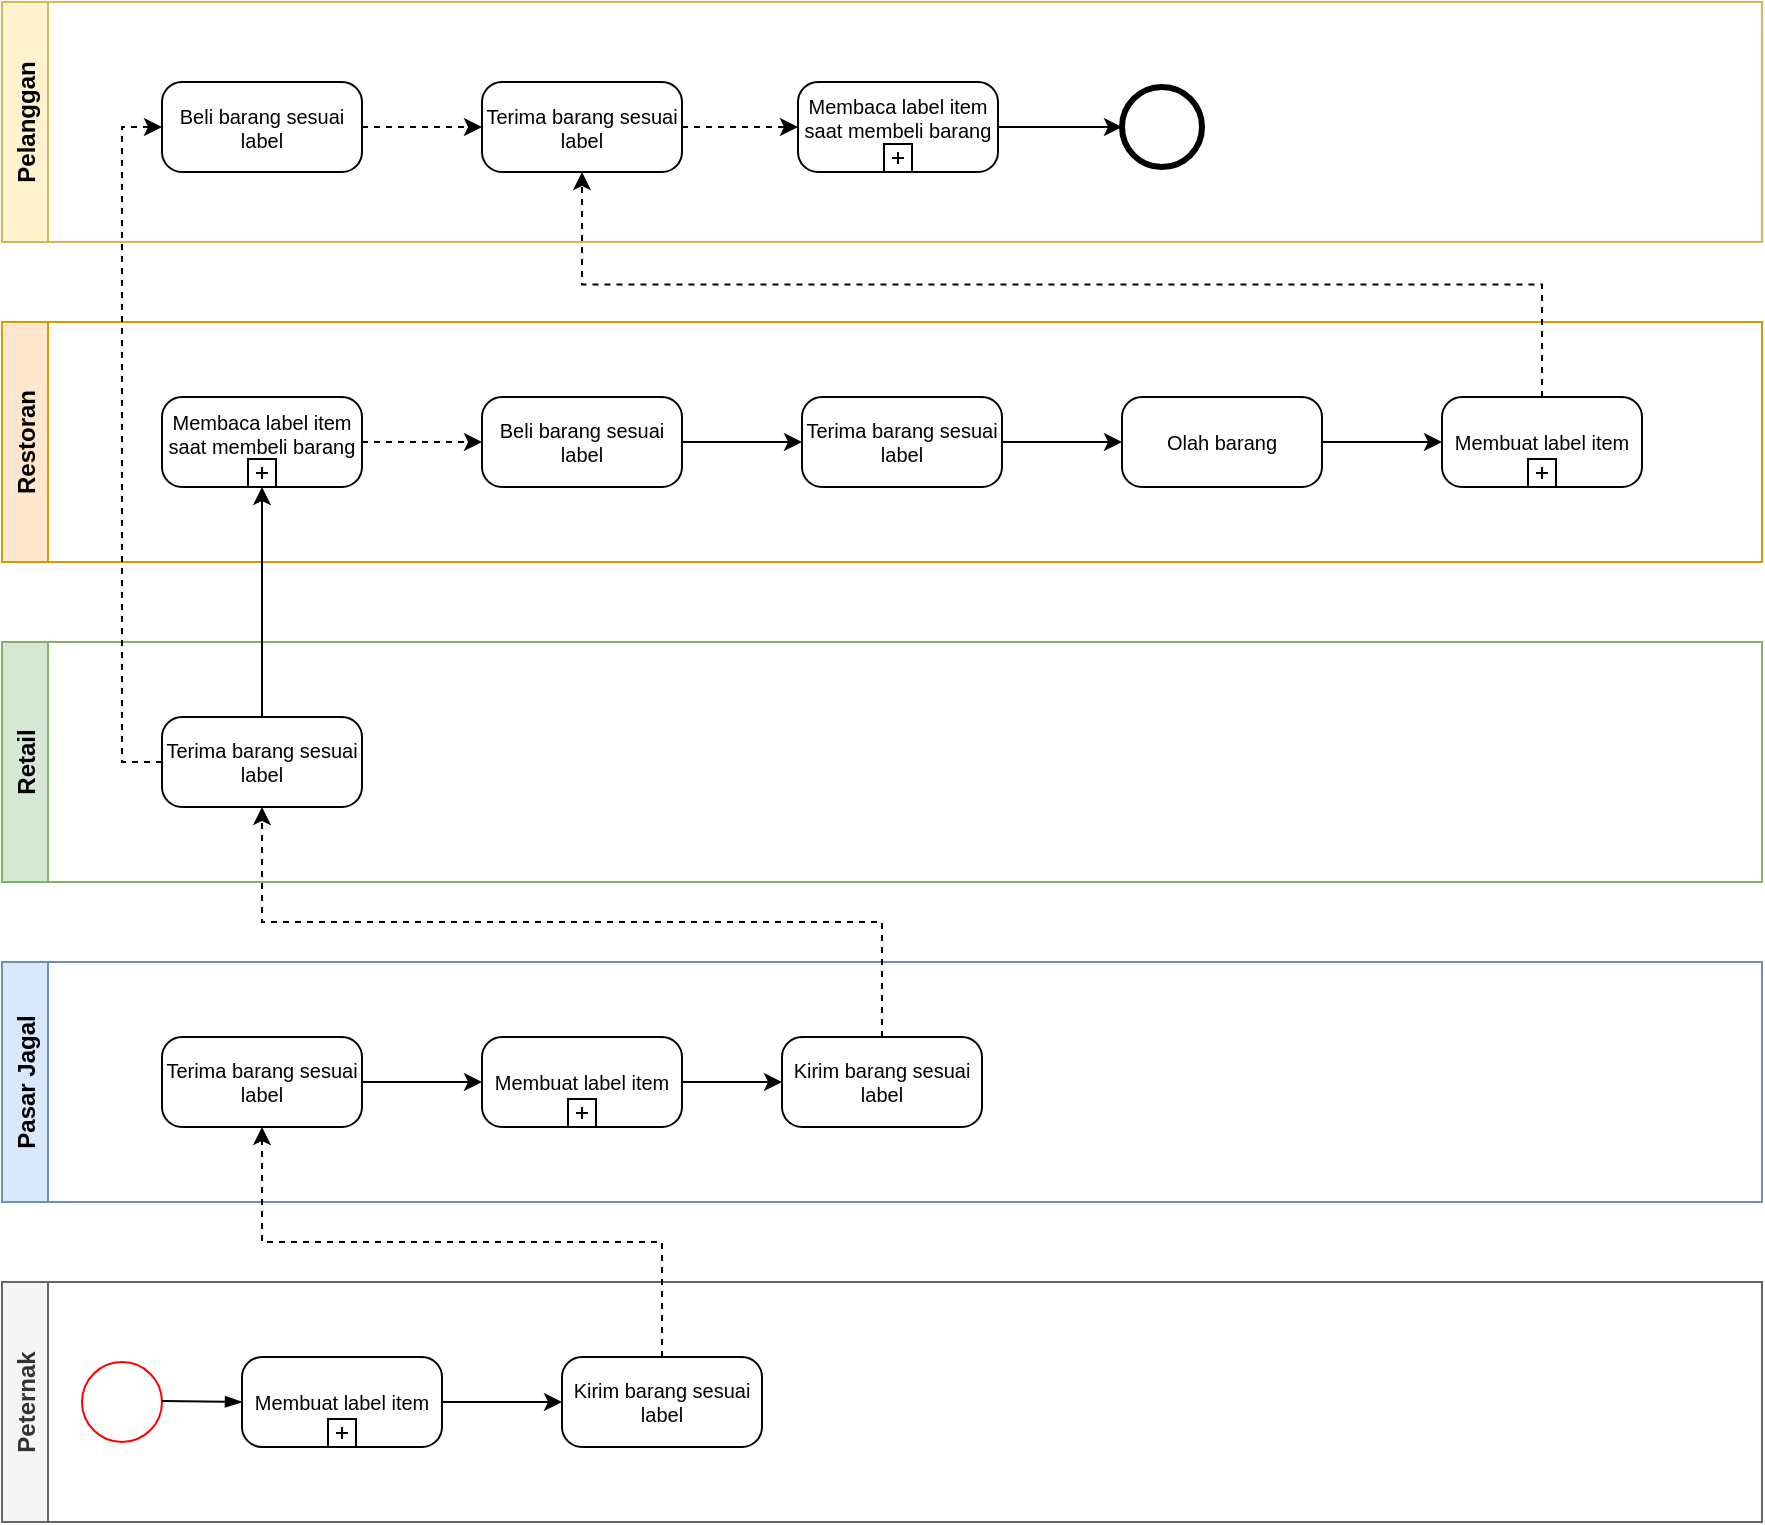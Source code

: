 <mxfile version="16.1.2" type="github">
  <diagram id="Ppr8t3euyEViD80xvfqJ" name="Page-1">
    <mxGraphModel dx="1021" dy="520" grid="1" gridSize="10" guides="1" tooltips="1" connect="1" arrows="1" fold="1" page="1" pageScale="1" pageWidth="1169" pageHeight="827" math="0" shadow="0">
      <root>
        <mxCell id="0" />
        <mxCell id="1" parent="0" />
        <mxCell id="DeAB8FuBF1HyqQiYkL0p-1" value="Pasar Jagal" style="swimlane;horizontal=0;fillColor=#dae8fc;strokeColor=#6c8ebf;startSize=23;" parent="1" vertex="1">
          <mxGeometry x="120" y="520" width="880" height="120" as="geometry" />
        </mxCell>
        <mxCell id="igtXYXcFMPDbdkXIzLRZ-3" style="edgeStyle=orthogonalEdgeStyle;rounded=0;orthogonalLoop=1;jettySize=auto;html=1;exitX=1;exitY=0.5;exitDx=0;exitDy=0;exitPerimeter=0;entryX=0;entryY=0.5;entryDx=0;entryDy=0;entryPerimeter=0;" edge="1" parent="DeAB8FuBF1HyqQiYkL0p-1" source="DeAB8FuBF1HyqQiYkL0p-3" target="igtXYXcFMPDbdkXIzLRZ-1">
          <mxGeometry relative="1" as="geometry" />
        </mxCell>
        <mxCell id="DeAB8FuBF1HyqQiYkL0p-3" value="Terima barang sesuai label" style="points=[[0.25,0,0],[0.5,0,0],[0.75,0,0],[1,0.25,0],[1,0.5,0],[1,0.75,0],[0.75,1,0],[0.5,1,0],[0.25,1,0],[0,0.75,0],[0,0.5,0],[0,0.25,0]];shape=mxgraph.bpmn.task;whiteSpace=wrap;rectStyle=rounded;size=10;taskMarker=abstract;fontSize=10;" parent="DeAB8FuBF1HyqQiYkL0p-1" vertex="1">
          <mxGeometry x="80" y="37.5" width="100" height="45" as="geometry" />
        </mxCell>
        <mxCell id="DeAB8FuBF1HyqQiYkL0p-6" value="Kirim barang sesuai label" style="points=[[0.25,0,0],[0.5,0,0],[0.75,0,0],[1,0.25,0],[1,0.5,0],[1,0.75,0],[0.75,1,0],[0.5,1,0],[0.25,1,0],[0,0.75,0],[0,0.5,0],[0,0.25,0]];shape=mxgraph.bpmn.task;whiteSpace=wrap;rectStyle=rounded;size=10;taskMarker=abstract;fontSize=10;" parent="DeAB8FuBF1HyqQiYkL0p-1" vertex="1">
          <mxGeometry x="390" y="37.5" width="100" height="45" as="geometry" />
        </mxCell>
        <mxCell id="igtXYXcFMPDbdkXIzLRZ-4" style="edgeStyle=orthogonalEdgeStyle;rounded=0;orthogonalLoop=1;jettySize=auto;html=1;exitX=1;exitY=0.5;exitDx=0;exitDy=0;exitPerimeter=0;entryX=0;entryY=0.5;entryDx=0;entryDy=0;entryPerimeter=0;" edge="1" parent="DeAB8FuBF1HyqQiYkL0p-1" source="igtXYXcFMPDbdkXIzLRZ-1" target="DeAB8FuBF1HyqQiYkL0p-6">
          <mxGeometry relative="1" as="geometry" />
        </mxCell>
        <mxCell id="igtXYXcFMPDbdkXIzLRZ-1" value="Membuat label item" style="points=[[0.25,0,0],[0.5,0,0],[0.75,0,0],[1,0.25,0],[1,0.5,0],[1,0.75,0],[0.75,1,0],[0.5,1,0],[0.25,1,0],[0,0.75,0],[0,0.5,0],[0,0.25,0]];shape=mxgraph.bpmn.task;whiteSpace=wrap;rectStyle=rounded;size=10;taskMarker=abstract;isLoopSub=1;fontSize=10;" vertex="1" parent="DeAB8FuBF1HyqQiYkL0p-1">
          <mxGeometry x="240" y="37.5" width="100" height="45" as="geometry" />
        </mxCell>
        <mxCell id="DeAB8FuBF1HyqQiYkL0p-7" value="Retail" style="swimlane;horizontal=0;fillColor=#d5e8d4;strokeColor=#82b366;" parent="1" vertex="1">
          <mxGeometry x="120" y="360" width="880" height="120" as="geometry" />
        </mxCell>
        <mxCell id="DeAB8FuBF1HyqQiYkL0p-9" value="Terima barang sesuai label" style="points=[[0.25,0,0],[0.5,0,0],[0.75,0,0],[1,0.25,0],[1,0.5,0],[1,0.75,0],[0.75,1,0],[0.5,1,0],[0.25,1,0],[0,0.75,0],[0,0.5,0],[0,0.25,0]];shape=mxgraph.bpmn.task;whiteSpace=wrap;rectStyle=rounded;size=10;taskMarker=abstract;fontSize=10;" parent="DeAB8FuBF1HyqQiYkL0p-7" vertex="1">
          <mxGeometry x="80" y="37.5" width="100" height="45" as="geometry" />
        </mxCell>
        <mxCell id="DeAB8FuBF1HyqQiYkL0p-19" value="Restoran" style="swimlane;horizontal=0;startSize=23;fillColor=#ffe6cc;strokeColor=#d79b00;" parent="1" vertex="1">
          <mxGeometry x="120" y="200" width="880" height="120" as="geometry" />
        </mxCell>
        <mxCell id="DeAB8FuBF1HyqQiYkL0p-44" style="edgeStyle=orthogonalEdgeStyle;rounded=0;orthogonalLoop=1;jettySize=auto;html=1;exitX=1;exitY=0.5;exitDx=0;exitDy=0;exitPerimeter=0;entryX=0;entryY=0.5;entryDx=0;entryDy=0;entryPerimeter=0;" parent="DeAB8FuBF1HyqQiYkL0p-19" source="DeAB8FuBF1HyqQiYkL0p-41" target="DeAB8FuBF1HyqQiYkL0p-43" edge="1">
          <mxGeometry relative="1" as="geometry" />
        </mxCell>
        <mxCell id="DeAB8FuBF1HyqQiYkL0p-41" value="Beli barang sesuai label" style="points=[[0.25,0,0],[0.5,0,0],[0.75,0,0],[1,0.25,0],[1,0.5,0],[1,0.75,0],[0.75,1,0],[0.5,1,0],[0.25,1,0],[0,0.75,0],[0,0.5,0],[0,0.25,0]];shape=mxgraph.bpmn.task;whiteSpace=wrap;rectStyle=rounded;size=10;taskMarker=abstract;fontSize=10;" parent="DeAB8FuBF1HyqQiYkL0p-19" vertex="1">
          <mxGeometry x="240" y="37.5" width="100" height="45" as="geometry" />
        </mxCell>
        <mxCell id="DeAB8FuBF1HyqQiYkL0p-46" style="edgeStyle=orthogonalEdgeStyle;rounded=0;orthogonalLoop=1;jettySize=auto;html=1;exitX=1;exitY=0.5;exitDx=0;exitDy=0;exitPerimeter=0;entryX=0;entryY=0.5;entryDx=0;entryDy=0;entryPerimeter=0;" parent="DeAB8FuBF1HyqQiYkL0p-19" source="DeAB8FuBF1HyqQiYkL0p-43" target="DeAB8FuBF1HyqQiYkL0p-45" edge="1">
          <mxGeometry relative="1" as="geometry" />
        </mxCell>
        <mxCell id="DeAB8FuBF1HyqQiYkL0p-43" value="Terima barang sesuai label" style="points=[[0.25,0,0],[0.5,0,0],[0.75,0,0],[1,0.25,0],[1,0.5,0],[1,0.75,0],[0.75,1,0],[0.5,1,0],[0.25,1,0],[0,0.75,0],[0,0.5,0],[0,0.25,0]];shape=mxgraph.bpmn.task;whiteSpace=wrap;rectStyle=rounded;size=10;taskMarker=abstract;fontSize=10;" parent="DeAB8FuBF1HyqQiYkL0p-19" vertex="1">
          <mxGeometry x="400" y="37.5" width="100" height="45" as="geometry" />
        </mxCell>
        <mxCell id="DeAB8FuBF1HyqQiYkL0p-48" style="edgeStyle=orthogonalEdgeStyle;rounded=0;orthogonalLoop=1;jettySize=auto;html=1;exitX=1;exitY=0.5;exitDx=0;exitDy=0;exitPerimeter=0;entryX=0;entryY=0.5;entryDx=0;entryDy=0;entryPerimeter=0;" parent="DeAB8FuBF1HyqQiYkL0p-19" source="DeAB8FuBF1HyqQiYkL0p-45" target="DeAB8FuBF1HyqQiYkL0p-47" edge="1">
          <mxGeometry relative="1" as="geometry" />
        </mxCell>
        <mxCell id="DeAB8FuBF1HyqQiYkL0p-45" value="Olah barang" style="points=[[0.25,0,0],[0.5,0,0],[0.75,0,0],[1,0.25,0],[1,0.5,0],[1,0.75,0],[0.75,1,0],[0.5,1,0],[0.25,1,0],[0,0.75,0],[0,0.5,0],[0,0.25,0]];shape=mxgraph.bpmn.task;whiteSpace=wrap;rectStyle=rounded;size=10;taskMarker=abstract;fontSize=10;" parent="DeAB8FuBF1HyqQiYkL0p-19" vertex="1">
          <mxGeometry x="560" y="37.5" width="100" height="45" as="geometry" />
        </mxCell>
        <mxCell id="DeAB8FuBF1HyqQiYkL0p-47" value="Membuat label item" style="points=[[0.25,0,0],[0.5,0,0],[0.75,0,0],[1,0.25,0],[1,0.5,0],[1,0.75,0],[0.75,1,0],[0.5,1,0],[0.25,1,0],[0,0.75,0],[0,0.5,0],[0,0.25,0]];shape=mxgraph.bpmn.task;whiteSpace=wrap;rectStyle=rounded;size=10;taskMarker=abstract;isLoopSub=1;fontSize=10;" parent="DeAB8FuBF1HyqQiYkL0p-19" vertex="1">
          <mxGeometry x="720" y="37.5" width="100" height="45" as="geometry" />
        </mxCell>
        <mxCell id="igtXYXcFMPDbdkXIzLRZ-11" style="edgeStyle=orthogonalEdgeStyle;rounded=0;orthogonalLoop=1;jettySize=auto;html=1;exitX=1;exitY=0.5;exitDx=0;exitDy=0;exitPerimeter=0;entryX=0;entryY=0.5;entryDx=0;entryDy=0;entryPerimeter=0;dashed=1;" edge="1" parent="DeAB8FuBF1HyqQiYkL0p-19" source="igtXYXcFMPDbdkXIzLRZ-10" target="DeAB8FuBF1HyqQiYkL0p-41">
          <mxGeometry relative="1" as="geometry" />
        </mxCell>
        <mxCell id="igtXYXcFMPDbdkXIzLRZ-10" value="Membaca label item saat membeli barang" style="points=[[0.25,0,0],[0.5,0,0],[0.75,0,0],[1,0.25,0],[1,0.5,0],[1,0.75,0],[0.75,1,0],[0.5,1,0],[0.25,1,0],[0,0.75,0],[0,0.5,0],[0,0.25,0]];shape=mxgraph.bpmn.task;whiteSpace=wrap;rectStyle=rounded;size=10;taskMarker=abstract;isLoopSub=1;fontSize=10;verticalAlign=top;" vertex="1" parent="DeAB8FuBF1HyqQiYkL0p-19">
          <mxGeometry x="80" y="37.5" width="100" height="45" as="geometry" />
        </mxCell>
        <mxCell id="DeAB8FuBF1HyqQiYkL0p-23" value="Peternak" style="swimlane;horizontal=0;startSize=23;fillColor=#f5f5f5;fontColor=#333333;strokeColor=#666666;" parent="1" vertex="1">
          <mxGeometry x="120" y="680" width="880" height="120" as="geometry" />
        </mxCell>
        <mxCell id="DeAB8FuBF1HyqQiYkL0p-24" value="" style="ellipse;whiteSpace=wrap;html=1;aspect=fixed;strokeColor=#FF0000;" parent="DeAB8FuBF1HyqQiYkL0p-23" vertex="1">
          <mxGeometry x="40" y="40" width="40" height="40" as="geometry" />
        </mxCell>
        <mxCell id="DeAB8FuBF1HyqQiYkL0p-25" value="Kirim barang sesuai label" style="points=[[0.25,0,0],[0.5,0,0],[0.75,0,0],[1,0.25,0],[1,0.5,0],[1,0.75,0],[0.75,1,0],[0.5,1,0],[0.25,1,0],[0,0.75,0],[0,0.5,0],[0,0.25,0]];shape=mxgraph.bpmn.task;whiteSpace=wrap;rectStyle=rounded;size=10;taskMarker=abstract;fontSize=10;" parent="DeAB8FuBF1HyqQiYkL0p-23" vertex="1">
          <mxGeometry x="280" y="37.5" width="100" height="45" as="geometry" />
        </mxCell>
        <mxCell id="DeAB8FuBF1HyqQiYkL0p-26" style="edgeStyle=none;rounded=0;orthogonalLoop=1;jettySize=auto;html=1;exitX=1;exitY=0.5;exitDx=0;exitDy=0;exitPerimeter=0;fontSize=10;" parent="DeAB8FuBF1HyqQiYkL0p-23" source="DeAB8FuBF1HyqQiYkL0p-27" target="DeAB8FuBF1HyqQiYkL0p-25" edge="1">
          <mxGeometry relative="1" as="geometry" />
        </mxCell>
        <mxCell id="DeAB8FuBF1HyqQiYkL0p-27" value="Membuat label item" style="points=[[0.25,0,0],[0.5,0,0],[0.75,0,0],[1,0.25,0],[1,0.5,0],[1,0.75,0],[0.75,1,0],[0.5,1,0],[0.25,1,0],[0,0.75,0],[0,0.5,0],[0,0.25,0]];shape=mxgraph.bpmn.task;whiteSpace=wrap;rectStyle=rounded;size=10;taskMarker=abstract;isLoopSub=1;fontSize=10;" parent="DeAB8FuBF1HyqQiYkL0p-23" vertex="1">
          <mxGeometry x="120" y="37.5" width="100" height="45" as="geometry" />
        </mxCell>
        <mxCell id="DeAB8FuBF1HyqQiYkL0p-28" value="" style="fontSize=12;html=1;endArrow=blockThin;endFill=1;rounded=0;entryX=0;entryY=0.5;entryDx=0;entryDy=0;entryPerimeter=0;" parent="DeAB8FuBF1HyqQiYkL0p-23" target="DeAB8FuBF1HyqQiYkL0p-27" edge="1">
          <mxGeometry width="160" relative="1" as="geometry">
            <mxPoint x="80" y="59.5" as="sourcePoint" />
            <mxPoint x="240" y="59.5" as="targetPoint" />
          </mxGeometry>
        </mxCell>
        <mxCell id="DeAB8FuBF1HyqQiYkL0p-31" style="edgeStyle=orthogonalEdgeStyle;rounded=0;orthogonalLoop=1;jettySize=auto;html=1;exitX=0.5;exitY=0;exitDx=0;exitDy=0;exitPerimeter=0;entryX=0.5;entryY=1;entryDx=0;entryDy=0;entryPerimeter=0;dashed=1;" parent="1" source="DeAB8FuBF1HyqQiYkL0p-25" target="DeAB8FuBF1HyqQiYkL0p-3" edge="1">
          <mxGeometry relative="1" as="geometry" />
        </mxCell>
        <mxCell id="DeAB8FuBF1HyqQiYkL0p-32" style="edgeStyle=orthogonalEdgeStyle;rounded=0;orthogonalLoop=1;jettySize=auto;html=1;exitX=0.5;exitY=0;exitDx=0;exitDy=0;exitPerimeter=0;entryX=0.5;entryY=1;entryDx=0;entryDy=0;entryPerimeter=0;dashed=1;" parent="1" source="DeAB8FuBF1HyqQiYkL0p-6" target="DeAB8FuBF1HyqQiYkL0p-9" edge="1">
          <mxGeometry relative="1" as="geometry" />
        </mxCell>
        <mxCell id="DeAB8FuBF1HyqQiYkL0p-36" value="Pelanggan" style="swimlane;horizontal=0;startSize=23;fillColor=#fff2cc;strokeColor=#d6b656;" parent="1" vertex="1">
          <mxGeometry x="120" y="40" width="880" height="120" as="geometry" />
        </mxCell>
        <mxCell id="DeAB8FuBF1HyqQiYkL0p-37" style="edgeStyle=orthogonalEdgeStyle;rounded=0;orthogonalLoop=1;jettySize=auto;html=1;exitX=1;exitY=0.5;exitDx=0;exitDy=0;exitPerimeter=0;" parent="DeAB8FuBF1HyqQiYkL0p-36" source="DeAB8FuBF1HyqQiYkL0p-38" target="DeAB8FuBF1HyqQiYkL0p-39" edge="1">
          <mxGeometry relative="1" as="geometry" />
        </mxCell>
        <mxCell id="DeAB8FuBF1HyqQiYkL0p-38" value="Membaca label item saat membeli barang" style="points=[[0.25,0,0],[0.5,0,0],[0.75,0,0],[1,0.25,0],[1,0.5,0],[1,0.75,0],[0.75,1,0],[0.5,1,0],[0.25,1,0],[0,0.75,0],[0,0.5,0],[0,0.25,0]];shape=mxgraph.bpmn.task;whiteSpace=wrap;rectStyle=rounded;size=10;taskMarker=abstract;isLoopSub=1;fontSize=10;verticalAlign=top;" parent="DeAB8FuBF1HyqQiYkL0p-36" vertex="1">
          <mxGeometry x="398" y="40" width="100" height="45" as="geometry" />
        </mxCell>
        <mxCell id="DeAB8FuBF1HyqQiYkL0p-39" value="" style="points=[[0.145,0.145,0],[0.5,0,0],[0.855,0.145,0],[1,0.5,0],[0.855,0.855,0],[0.5,1,0],[0.145,0.855,0],[0,0.5,0]];shape=mxgraph.bpmn.event;html=1;verticalLabelPosition=bottom;labelBackgroundColor=#ffffff;verticalAlign=top;align=center;perimeter=ellipsePerimeter;outlineConnect=0;aspect=fixed;outline=end;symbol=terminate2;" parent="DeAB8FuBF1HyqQiYkL0p-36" vertex="1">
          <mxGeometry x="560" y="42.5" width="40" height="40" as="geometry" />
        </mxCell>
        <mxCell id="DeAB8FuBF1HyqQiYkL0p-51" style="edgeStyle=orthogonalEdgeStyle;rounded=0;orthogonalLoop=1;jettySize=auto;html=1;exitX=1;exitY=0.5;exitDx=0;exitDy=0;exitPerimeter=0;dashed=1;" parent="DeAB8FuBF1HyqQiYkL0p-36" source="DeAB8FuBF1HyqQiYkL0p-50" target="DeAB8FuBF1HyqQiYkL0p-38" edge="1">
          <mxGeometry relative="1" as="geometry" />
        </mxCell>
        <mxCell id="DeAB8FuBF1HyqQiYkL0p-50" value="Terima barang sesuai label" style="points=[[0.25,0,0],[0.5,0,0],[0.75,0,0],[1,0.25,0],[1,0.5,0],[1,0.75,0],[0.75,1,0],[0.5,1,0],[0.25,1,0],[0,0.75,0],[0,0.5,0],[0,0.25,0]];shape=mxgraph.bpmn.task;whiteSpace=wrap;rectStyle=rounded;size=10;taskMarker=abstract;fontSize=10;" parent="DeAB8FuBF1HyqQiYkL0p-36" vertex="1">
          <mxGeometry x="240" y="40" width="100" height="45" as="geometry" />
        </mxCell>
        <mxCell id="igtXYXcFMPDbdkXIzLRZ-8" style="edgeStyle=orthogonalEdgeStyle;rounded=0;orthogonalLoop=1;jettySize=auto;html=1;exitX=1;exitY=0.5;exitDx=0;exitDy=0;exitPerimeter=0;dashed=1;" edge="1" parent="DeAB8FuBF1HyqQiYkL0p-36" source="igtXYXcFMPDbdkXIzLRZ-7" target="DeAB8FuBF1HyqQiYkL0p-50">
          <mxGeometry relative="1" as="geometry" />
        </mxCell>
        <mxCell id="igtXYXcFMPDbdkXIzLRZ-7" value="Beli barang sesuai label" style="points=[[0.25,0,0],[0.5,0,0],[0.75,0,0],[1,0.25,0],[1,0.5,0],[1,0.75,0],[0.75,1,0],[0.5,1,0],[0.25,1,0],[0,0.75,0],[0,0.5,0],[0,0.25,0]];shape=mxgraph.bpmn.task;whiteSpace=wrap;rectStyle=rounded;size=10;taskMarker=abstract;fontSize=10;" vertex="1" parent="DeAB8FuBF1HyqQiYkL0p-36">
          <mxGeometry x="80" y="40" width="100" height="45" as="geometry" />
        </mxCell>
        <mxCell id="DeAB8FuBF1HyqQiYkL0p-49" style="edgeStyle=orthogonalEdgeStyle;rounded=0;orthogonalLoop=1;jettySize=auto;html=1;exitX=0.5;exitY=0;exitDx=0;exitDy=0;exitPerimeter=0;entryX=0.5;entryY=1;entryDx=0;entryDy=0;entryPerimeter=0;dashed=1;" parent="1" source="DeAB8FuBF1HyqQiYkL0p-47" target="DeAB8FuBF1HyqQiYkL0p-50" edge="1">
          <mxGeometry relative="1" as="geometry" />
        </mxCell>
        <mxCell id="igtXYXcFMPDbdkXIzLRZ-5" style="edgeStyle=orthogonalEdgeStyle;rounded=0;orthogonalLoop=1;jettySize=auto;html=1;exitX=0.5;exitY=0;exitDx=0;exitDy=0;exitPerimeter=0;entryX=0.5;entryY=1;entryDx=0;entryDy=0;entryPerimeter=0;" edge="1" parent="1" source="DeAB8FuBF1HyqQiYkL0p-9" target="igtXYXcFMPDbdkXIzLRZ-10">
          <mxGeometry relative="1" as="geometry" />
        </mxCell>
        <mxCell id="igtXYXcFMPDbdkXIzLRZ-9" style="edgeStyle=orthogonalEdgeStyle;rounded=0;orthogonalLoop=1;jettySize=auto;html=1;exitX=0;exitY=0.5;exitDx=0;exitDy=0;exitPerimeter=0;entryX=0;entryY=0.5;entryDx=0;entryDy=0;entryPerimeter=0;dashed=1;" edge="1" parent="1" source="DeAB8FuBF1HyqQiYkL0p-9" target="igtXYXcFMPDbdkXIzLRZ-7">
          <mxGeometry relative="1" as="geometry" />
        </mxCell>
      </root>
    </mxGraphModel>
  </diagram>
</mxfile>
